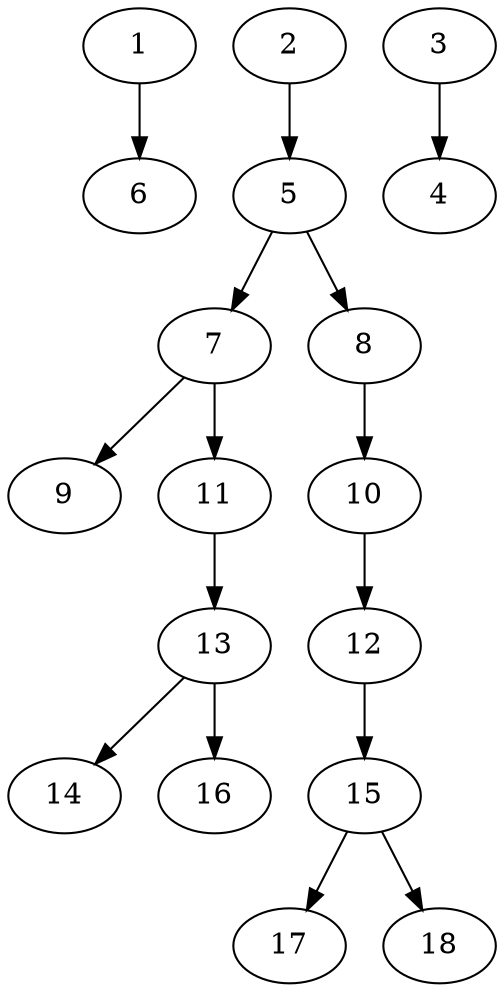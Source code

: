 // DAG (tier=1-easy, mode=compute, n=18, ccr=0.295, fat=0.431, density=0.317, regular=0.752, jump=0.075, mindata=262144, maxdata=2097152)
// DAG automatically generated by daggen at Sun Aug 24 16:33:32 2025
// /home/ermia/Project/Environments/daggen/bin/daggen --dot --ccr 0.295 --fat 0.431 --regular 0.752 --density 0.317 --jump 0.075 --mindata 262144 --maxdata 2097152 -n 18 
digraph G {
  1 [size="173876056719988", alpha="0.01", expect_size="86938028359994"]
  1 -> 6 [size ="5077490204672"]
  2 [size="268938707609241", alpha="0.15", expect_size="134469353804620"]
  2 -> 5 [size ="12670497456128"]
  3 [size="19396939596654168", alpha="0.03", expect_size="9698469798327084"]
  3 -> 4 [size ="13937848352768"]
  4 [size="8737407302895700", alpha="0.14", expect_size="4368703651447850"]
  5 [size="35196163323566624", alpha="0.06", expect_size="17598081661783312"]
  5 -> 7 [size ="16091237580800"]
  5 -> 8 [size ="16091237580800"]
  6 [size="156983988443818", alpha="0.03", expect_size="78491994221909"]
  7 [size="30225800576185880", alpha="0.09", expect_size="15112900288092940"]
  7 -> 9 [size ="15152644620288"]
  7 -> 11 [size ="15152644620288"]
  8 [size="1486768343789894", alpha="0.02", expect_size="743384171894947"]
  8 -> 10 [size ="23451058307072"]
  9 [size="18249784762095876", alpha="0.00", expect_size="9124892381047938"]
  10 [size="80764796691777744", alpha="0.10", expect_size="40382398345888872"]
  10 -> 12 [size ="30955985174528"]
  11 [size="200238496233456", alpha="0.14", expect_size="100119248116728"]
  11 -> 13 [size ="9125538824192"]
  12 [size="3940654494168334", alpha="0.15", expect_size="1970327247084167"]
  12 -> 15 [size ="2139304755200"]
  13 [size="1935403867713830912", alpha="0.14", expect_size="967701933856915456"]
  13 -> 14 [size ="12424275034112"]
  13 -> 16 [size ="12424275034112"]
  14 [size="1977383333303278", alpha="0.11", expect_size="988691666651639"]
  15 [size="431826946719075", alpha="0.10", expect_size="215913473359537"]
  15 -> 17 [size ="18523690631168"]
  15 -> 18 [size ="18523690631168"]
  16 [size="125041380803547", alpha="0.14", expect_size="62520690401773"]
  17 [size="1790195207197495", alpha="0.20", expect_size="895097603598747"]
  18 [size="576633608535888", alpha="0.02", expect_size="288316804267944"]
}